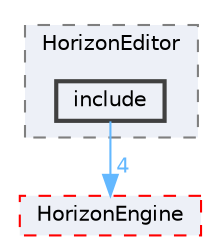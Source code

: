 digraph "C:/shortPath/28_11_HGE/HorizonEngine2D/HorizonEditor/include"
{
 // LATEX_PDF_SIZE
  bgcolor="transparent";
  edge [fontname=Helvetica,fontsize=10,labelfontname=Helvetica,labelfontsize=10];
  node [fontname=Helvetica,fontsize=10,shape=box,height=0.2,width=0.4];
  compound=true
  subgraph clusterdir_c541c8f2055bc7837d7e73669e1df4ce {
    graph [ bgcolor="#edf0f7", pencolor="grey50", label="HorizonEditor", fontname=Helvetica,fontsize=10 style="filled,dashed", URL="dir_c541c8f2055bc7837d7e73669e1df4ce.html",tooltip=""]
  dir_7ad828cb6cfcacb19feda92d5f4a32f6 [label="include", fillcolor="#edf0f7", color="grey25", style="filled,bold", URL="dir_7ad828cb6cfcacb19feda92d5f4a32f6.html",tooltip=""];
  }
  dir_56bd2b2475c0decc546661512b0f4d2d [label="HorizonEngine", fillcolor="#edf0f7", color="red", style="filled,dashed", URL="dir_56bd2b2475c0decc546661512b0f4d2d.html",tooltip=""];
  dir_7ad828cb6cfcacb19feda92d5f4a32f6->dir_56bd2b2475c0decc546661512b0f4d2d [headlabel="4", labeldistance=1.5 headhref="dir_000018_000011.html" color="steelblue1" fontcolor="steelblue1"];
}
